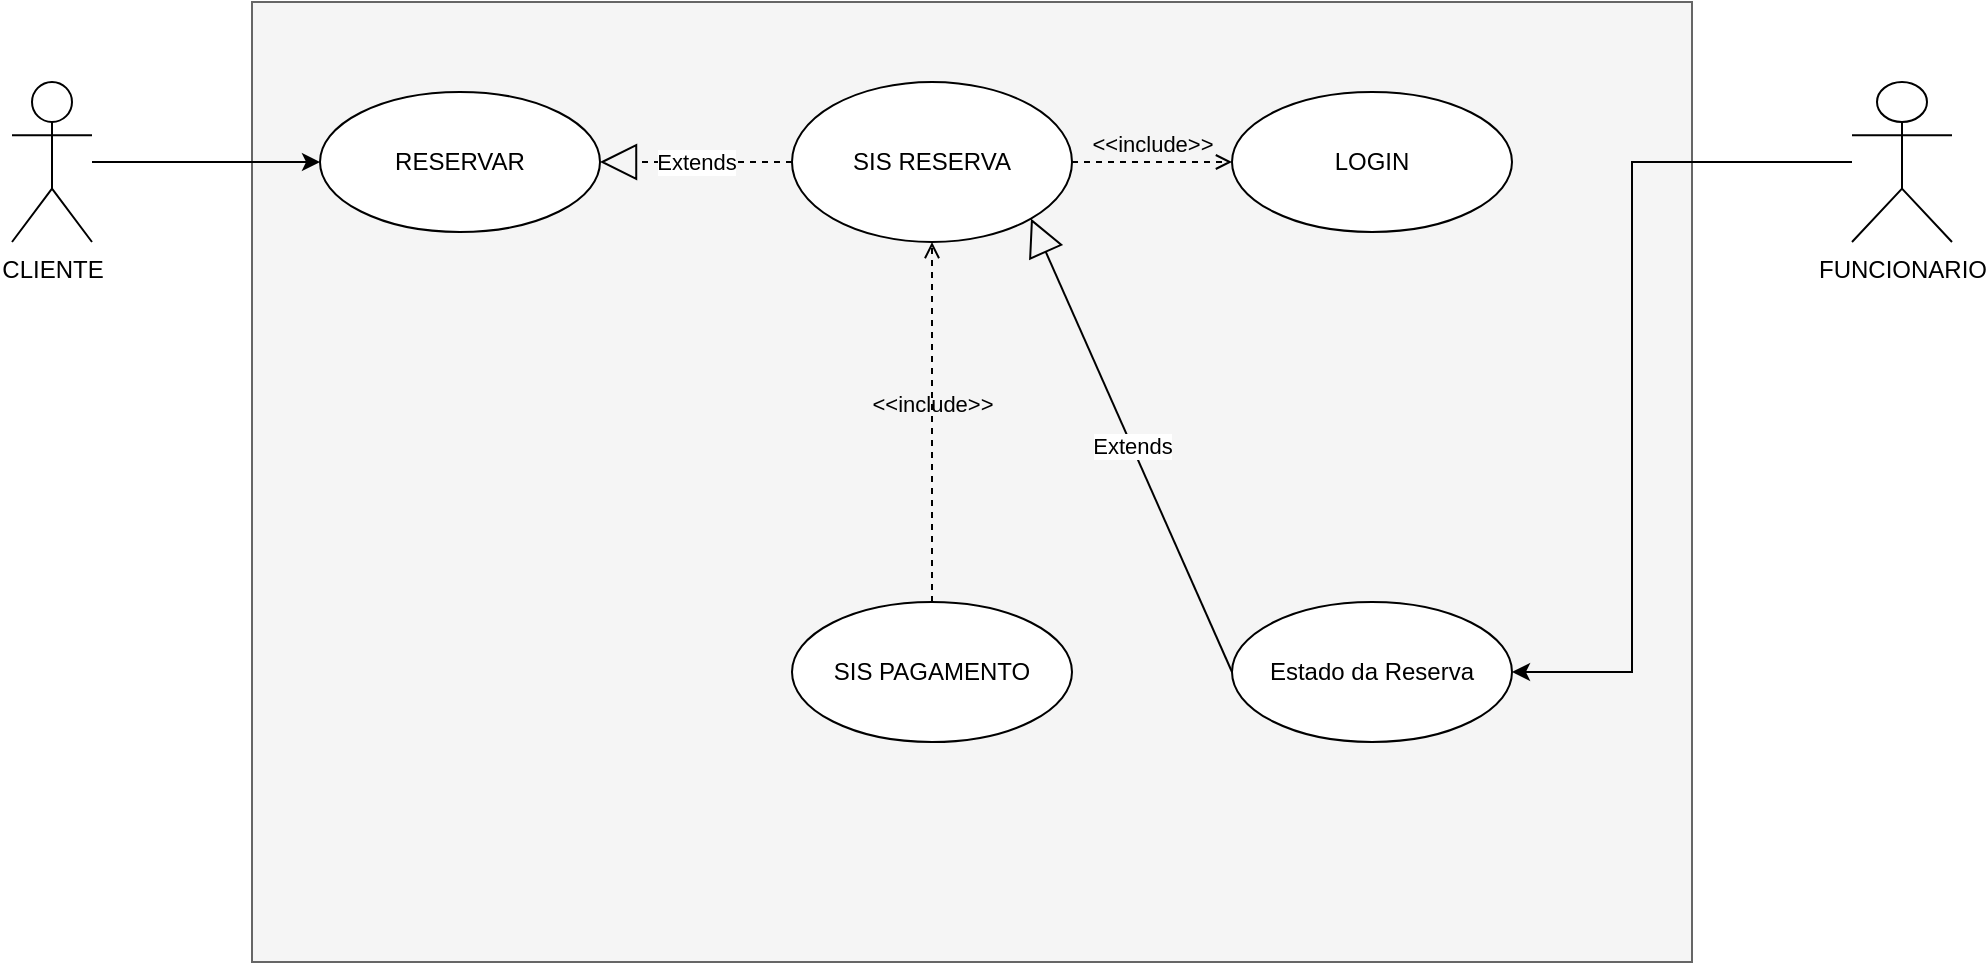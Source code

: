 <mxfile version="13.9.9" type="github">
  <diagram id="8iLvGpd113q0YUatb3TL" name="Page-1">
    <mxGraphModel dx="1038" dy="575" grid="1" gridSize="10" guides="1" tooltips="1" connect="1" arrows="1" fold="1" page="1" pageScale="1" pageWidth="827" pageHeight="1169" math="0" shadow="0">
      <root>
        <mxCell id="0" />
        <mxCell id="1" parent="0" />
        <mxCell id="D6q7JnTMNo8dkBRFwo8_-1" value="" style="rounded=0;whiteSpace=wrap;html=1;fillColor=#f5f5f5;strokeColor=#666666;fontColor=#333333;" vertex="1" parent="1">
          <mxGeometry x="240" y="80" width="720" height="480" as="geometry" />
        </mxCell>
        <mxCell id="D6q7JnTMNo8dkBRFwo8_-7" value="" style="edgeStyle=orthogonalEdgeStyle;rounded=0;orthogonalLoop=1;jettySize=auto;html=1;" edge="1" parent="1" source="D6q7JnTMNo8dkBRFwo8_-2" target="D6q7JnTMNo8dkBRFwo8_-6">
          <mxGeometry relative="1" as="geometry" />
        </mxCell>
        <mxCell id="D6q7JnTMNo8dkBRFwo8_-2" value="&lt;div&gt;CLIENTE&lt;/div&gt;&lt;div&gt;&lt;br&gt;&lt;/div&gt;" style="shape=umlActor;verticalLabelPosition=bottom;verticalAlign=top;html=1;" vertex="1" parent="1">
          <mxGeometry x="120" y="120" width="40" height="80" as="geometry" />
        </mxCell>
        <mxCell id="D6q7JnTMNo8dkBRFwo8_-6" value="&lt;div&gt;RESERVAR&lt;/div&gt;" style="ellipse;whiteSpace=wrap;html=1;" vertex="1" parent="1">
          <mxGeometry x="274" y="125" width="140" height="70" as="geometry" />
        </mxCell>
        <mxCell id="D6q7JnTMNo8dkBRFwo8_-8" value="&lt;div&gt;SIS RESERVA&lt;/div&gt;" style="ellipse;whiteSpace=wrap;html=1;" vertex="1" parent="1">
          <mxGeometry x="510" y="120" width="140" height="80" as="geometry" />
        </mxCell>
        <mxCell id="D6q7JnTMNo8dkBRFwo8_-12" value="Extends" style="endArrow=block;endSize=16;endFill=0;html=1;dashed=1;" edge="1" parent="1" source="D6q7JnTMNo8dkBRFwo8_-8" target="D6q7JnTMNo8dkBRFwo8_-6">
          <mxGeometry width="160" relative="1" as="geometry">
            <mxPoint x="330" y="300" as="sourcePoint" />
            <mxPoint x="490" y="300" as="targetPoint" />
          </mxGeometry>
        </mxCell>
        <mxCell id="D6q7JnTMNo8dkBRFwo8_-13" value="&lt;div&gt;SIS PAGAMENTO&lt;/div&gt;" style="ellipse;whiteSpace=wrap;html=1;" vertex="1" parent="1">
          <mxGeometry x="510" y="380" width="140" height="70" as="geometry" />
        </mxCell>
        <mxCell id="D6q7JnTMNo8dkBRFwo8_-14" value="&amp;lt;&amp;lt;include&amp;gt;&amp;gt;" style="edgeStyle=none;html=1;endArrow=open;verticalAlign=bottom;dashed=1;labelBackgroundColor=none;entryX=0.5;entryY=1;entryDx=0;entryDy=0;" edge="1" parent="1" source="D6q7JnTMNo8dkBRFwo8_-13" target="D6q7JnTMNo8dkBRFwo8_-8">
          <mxGeometry width="160" relative="1" as="geometry">
            <mxPoint x="330" y="300" as="sourcePoint" />
            <mxPoint x="490" y="300" as="targetPoint" />
          </mxGeometry>
        </mxCell>
        <mxCell id="D6q7JnTMNo8dkBRFwo8_-18" value="" style="edgeStyle=orthogonalEdgeStyle;rounded=0;orthogonalLoop=1;jettySize=auto;html=1;entryX=1;entryY=0.5;entryDx=0;entryDy=0;" edge="1" parent="1" source="D6q7JnTMNo8dkBRFwo8_-17" target="D6q7JnTMNo8dkBRFwo8_-19">
          <mxGeometry relative="1" as="geometry">
            <Array as="points">
              <mxPoint x="930" y="160" />
              <mxPoint x="930" y="415" />
            </Array>
          </mxGeometry>
        </mxCell>
        <mxCell id="D6q7JnTMNo8dkBRFwo8_-17" value="&lt;div&gt;FUNCIONARIO&lt;/div&gt;" style="shape=umlActor;verticalLabelPosition=bottom;verticalAlign=top;html=1;outlineConnect=0;" vertex="1" parent="1">
          <mxGeometry x="1040" y="120" width="50" height="80" as="geometry" />
        </mxCell>
        <mxCell id="D6q7JnTMNo8dkBRFwo8_-19" value="Estado da Reserva" style="ellipse;whiteSpace=wrap;html=1;" vertex="1" parent="1">
          <mxGeometry x="730" y="380" width="140" height="70" as="geometry" />
        </mxCell>
        <mxCell id="D6q7JnTMNo8dkBRFwo8_-24" value="&lt;div&gt;LOGIN&lt;br&gt;&lt;/div&gt;" style="ellipse;whiteSpace=wrap;html=1;" vertex="1" parent="1">
          <mxGeometry x="730" y="125" width="140" height="70" as="geometry" />
        </mxCell>
        <mxCell id="D6q7JnTMNo8dkBRFwo8_-25" value="&amp;lt;&amp;lt;include&amp;gt;&amp;gt;" style="edgeStyle=none;html=1;endArrow=open;verticalAlign=bottom;dashed=1;labelBackgroundColor=none;exitX=1;exitY=0.5;exitDx=0;exitDy=0;" edge="1" parent="1" source="D6q7JnTMNo8dkBRFwo8_-8" target="D6q7JnTMNo8dkBRFwo8_-24">
          <mxGeometry width="160" relative="1" as="geometry">
            <mxPoint x="530" y="310" as="sourcePoint" />
            <mxPoint x="690" y="310" as="targetPoint" />
          </mxGeometry>
        </mxCell>
        <mxCell id="D6q7JnTMNo8dkBRFwo8_-26" value="Extends" style="endArrow=block;endSize=16;endFill=0;html=1;entryX=1;entryY=1;entryDx=0;entryDy=0;exitX=0;exitY=0.5;exitDx=0;exitDy=0;" edge="1" parent="1" source="D6q7JnTMNo8dkBRFwo8_-19" target="D6q7JnTMNo8dkBRFwo8_-8">
          <mxGeometry width="160" relative="1" as="geometry">
            <mxPoint x="530" y="310" as="sourcePoint" />
            <mxPoint x="690" y="310" as="targetPoint" />
          </mxGeometry>
        </mxCell>
      </root>
    </mxGraphModel>
  </diagram>
</mxfile>
